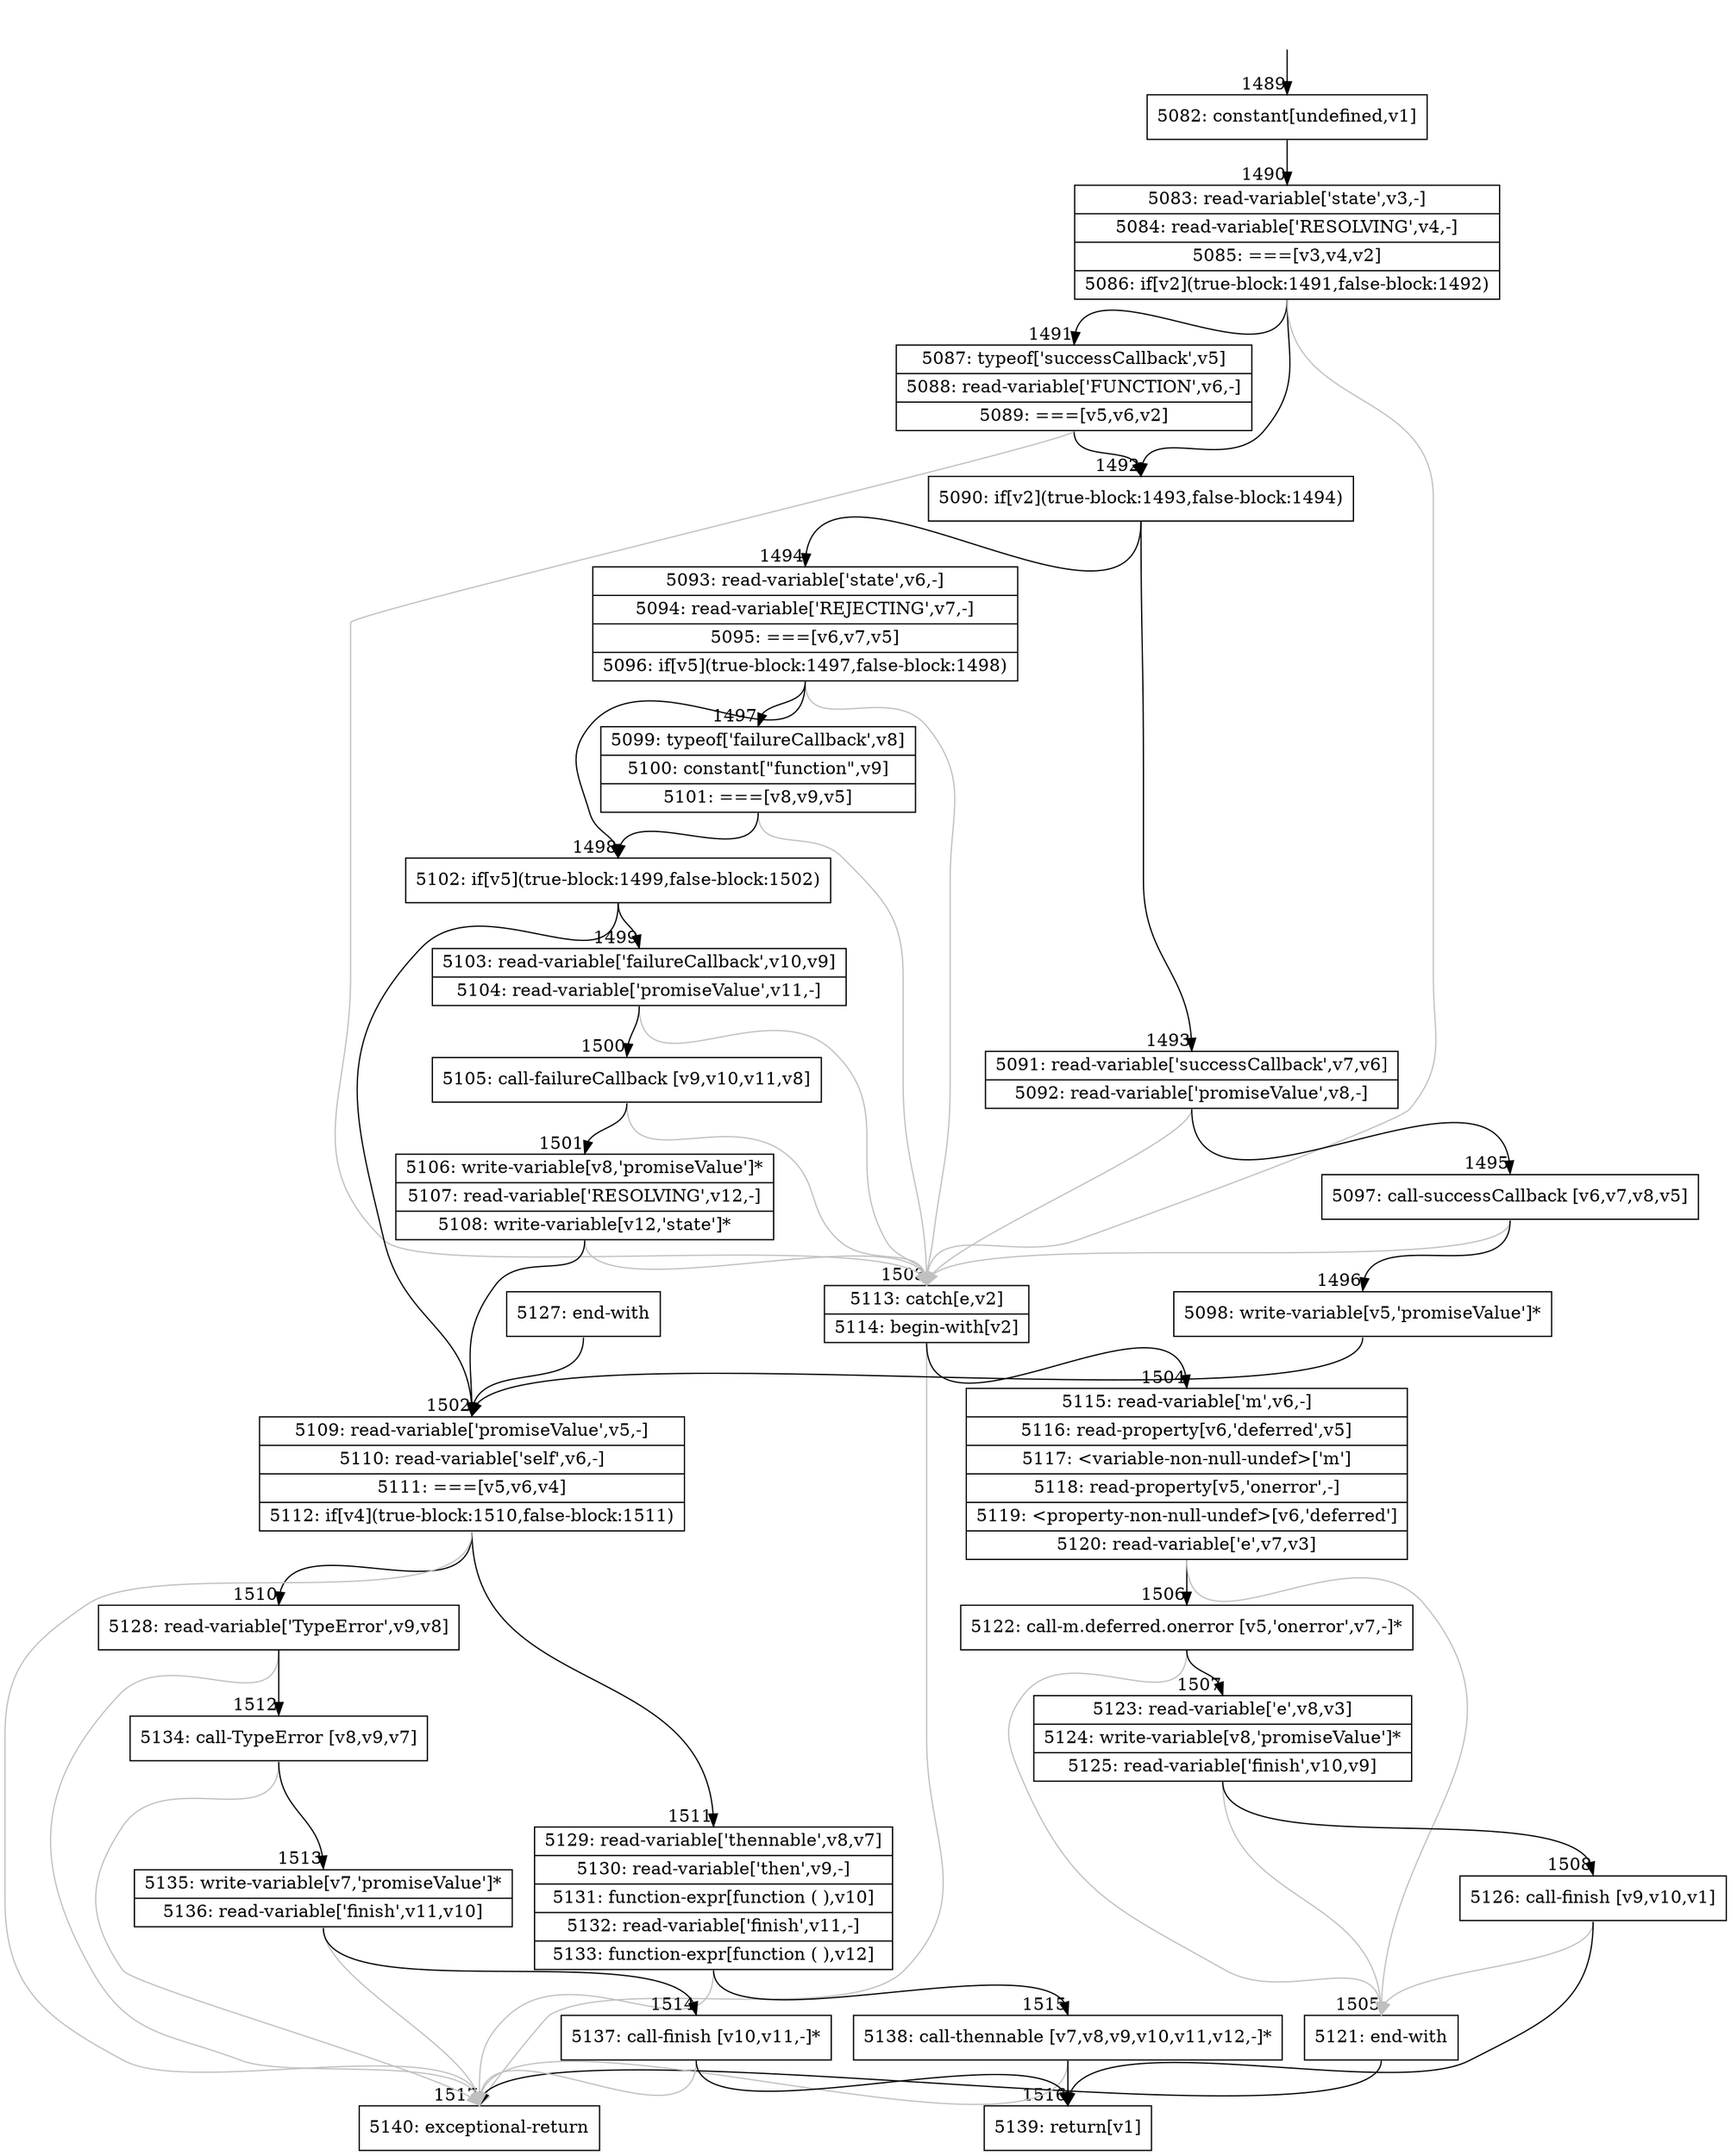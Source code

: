 digraph {
rankdir="TD"
BB_entry68[shape=none,label=""];
BB_entry68 -> BB1489 [tailport=s, headport=n, headlabel="    1489"]
BB1489 [shape=record label="{5082: constant[undefined,v1]}" ] 
BB1489 -> BB1490 [tailport=s, headport=n, headlabel="      1490"]
BB1490 [shape=record label="{5083: read-variable['state',v3,-]|5084: read-variable['RESOLVING',v4,-]|5085: ===[v3,v4,v2]|5086: if[v2](true-block:1491,false-block:1492)}" ] 
BB1490 -> BB1492 [tailport=s, headport=n, headlabel="      1492"]
BB1490 -> BB1491 [tailport=s, headport=n, headlabel="      1491"]
BB1490 -> BB1503 [tailport=s, headport=n, color=gray, headlabel="      1503"]
BB1491 [shape=record label="{5087: typeof['successCallback',v5]|5088: read-variable['FUNCTION',v6,-]|5089: ===[v5,v6,v2]}" ] 
BB1491 -> BB1492 [tailport=s, headport=n]
BB1491 -> BB1503 [tailport=s, headport=n, color=gray]
BB1492 [shape=record label="{5090: if[v2](true-block:1493,false-block:1494)}" ] 
BB1492 -> BB1493 [tailport=s, headport=n, headlabel="      1493"]
BB1492 -> BB1494 [tailport=s, headport=n, headlabel="      1494"]
BB1493 [shape=record label="{5091: read-variable['successCallback',v7,v6]|5092: read-variable['promiseValue',v8,-]}" ] 
BB1493 -> BB1495 [tailport=s, headport=n, headlabel="      1495"]
BB1493 -> BB1503 [tailport=s, headport=n, color=gray]
BB1494 [shape=record label="{5093: read-variable['state',v6,-]|5094: read-variable['REJECTING',v7,-]|5095: ===[v6,v7,v5]|5096: if[v5](true-block:1497,false-block:1498)}" ] 
BB1494 -> BB1498 [tailport=s, headport=n, headlabel="      1498"]
BB1494 -> BB1497 [tailport=s, headport=n, headlabel="      1497"]
BB1494 -> BB1503 [tailport=s, headport=n, color=gray]
BB1495 [shape=record label="{5097: call-successCallback [v6,v7,v8,v5]}" ] 
BB1495 -> BB1496 [tailport=s, headport=n, headlabel="      1496"]
BB1495 -> BB1503 [tailport=s, headport=n, color=gray]
BB1496 [shape=record label="{5098: write-variable[v5,'promiseValue']*}" ] 
BB1496 -> BB1502 [tailport=s, headport=n, headlabel="      1502"]
BB1497 [shape=record label="{5099: typeof['failureCallback',v8]|5100: constant[\"function\",v9]|5101: ===[v8,v9,v5]}" ] 
BB1497 -> BB1498 [tailport=s, headport=n]
BB1497 -> BB1503 [tailport=s, headport=n, color=gray]
BB1498 [shape=record label="{5102: if[v5](true-block:1499,false-block:1502)}" ] 
BB1498 -> BB1499 [tailport=s, headport=n, headlabel="      1499"]
BB1498 -> BB1502 [tailport=s, headport=n]
BB1499 [shape=record label="{5103: read-variable['failureCallback',v10,v9]|5104: read-variable['promiseValue',v11,-]}" ] 
BB1499 -> BB1500 [tailport=s, headport=n, headlabel="      1500"]
BB1499 -> BB1503 [tailport=s, headport=n, color=gray]
BB1500 [shape=record label="{5105: call-failureCallback [v9,v10,v11,v8]}" ] 
BB1500 -> BB1501 [tailport=s, headport=n, headlabel="      1501"]
BB1500 -> BB1503 [tailport=s, headport=n, color=gray]
BB1501 [shape=record label="{5106: write-variable[v8,'promiseValue']*|5107: read-variable['RESOLVING',v12,-]|5108: write-variable[v12,'state']*}" ] 
BB1501 -> BB1502 [tailport=s, headport=n]
BB1501 -> BB1503 [tailport=s, headport=n, color=gray]
BB1502 [shape=record label="{5109: read-variable['promiseValue',v5,-]|5110: read-variable['self',v6,-]|5111: ===[v5,v6,v4]|5112: if[v4](true-block:1510,false-block:1511)}" ] 
BB1502 -> BB1510 [tailport=s, headport=n, headlabel="      1510"]
BB1502 -> BB1511 [tailport=s, headport=n, headlabel="      1511"]
BB1502 -> BB1517 [tailport=s, headport=n, color=gray, headlabel="      1517"]
BB1503 [shape=record label="{5113: catch[e,v2]|5114: begin-with[v2]}" ] 
BB1503 -> BB1504 [tailport=s, headport=n, headlabel="      1504"]
BB1503 -> BB1517 [tailport=s, headport=n, color=gray]
BB1504 [shape=record label="{5115: read-variable['m',v6,-]|5116: read-property[v6,'deferred',v5]|5117: \<variable-non-null-undef\>['m']|5118: read-property[v5,'onerror',-]|5119: \<property-non-null-undef\>[v6,'deferred']|5120: read-variable['e',v7,v3]}" ] 
BB1504 -> BB1506 [tailport=s, headport=n, headlabel="      1506"]
BB1504 -> BB1505 [tailport=s, headport=n, color=gray, headlabel="      1505"]
BB1505 [shape=record label="{5121: end-with}" ] 
BB1505 -> BB1517 [tailport=s, headport=n]
BB1506 [shape=record label="{5122: call-m.deferred.onerror [v5,'onerror',v7,-]*}" ] 
BB1506 -> BB1507 [tailport=s, headport=n, headlabel="      1507"]
BB1506 -> BB1505 [tailport=s, headport=n, color=gray]
BB1507 [shape=record label="{5123: read-variable['e',v8,v3]|5124: write-variable[v8,'promiseValue']*|5125: read-variable['finish',v10,v9]}" ] 
BB1507 -> BB1508 [tailport=s, headport=n, headlabel="      1508"]
BB1507 -> BB1505 [tailport=s, headport=n, color=gray]
BB1508 [shape=record label="{5126: call-finish [v9,v10,v1]}" ] 
BB1508 -> BB1516 [tailport=s, headport=n, headlabel="      1516"]
BB1508 -> BB1505 [tailport=s, headport=n, color=gray]
BB1509 [shape=record label="{5127: end-with}" ] 
BB1509 -> BB1502 [tailport=s, headport=n]
BB1510 [shape=record label="{5128: read-variable['TypeError',v9,v8]}" ] 
BB1510 -> BB1512 [tailport=s, headport=n, headlabel="      1512"]
BB1510 -> BB1517 [tailport=s, headport=n, color=gray]
BB1511 [shape=record label="{5129: read-variable['thennable',v8,v7]|5130: read-variable['then',v9,-]|5131: function-expr[function ( ),v10]|5132: read-variable['finish',v11,-]|5133: function-expr[function ( ),v12]}" ] 
BB1511 -> BB1515 [tailport=s, headport=n, headlabel="      1515"]
BB1511 -> BB1517 [tailport=s, headport=n, color=gray]
BB1512 [shape=record label="{5134: call-TypeError [v8,v9,v7]}" ] 
BB1512 -> BB1513 [tailport=s, headport=n, headlabel="      1513"]
BB1512 -> BB1517 [tailport=s, headport=n, color=gray]
BB1513 [shape=record label="{5135: write-variable[v7,'promiseValue']*|5136: read-variable['finish',v11,v10]}" ] 
BB1513 -> BB1514 [tailport=s, headport=n, headlabel="      1514"]
BB1513 -> BB1517 [tailport=s, headport=n, color=gray]
BB1514 [shape=record label="{5137: call-finish [v10,v11,-]*}" ] 
BB1514 -> BB1516 [tailport=s, headport=n]
BB1514 -> BB1517 [tailport=s, headport=n, color=gray]
BB1515 [shape=record label="{5138: call-thennable [v7,v8,v9,v10,v11,v12,-]*}" ] 
BB1515 -> BB1516 [tailport=s, headport=n]
BB1515 -> BB1517 [tailport=s, headport=n, color=gray]
BB1516 [shape=record label="{5139: return[v1]}" ] 
BB1517 [shape=record label="{5140: exceptional-return}" ] 
//#$~ 982
}
